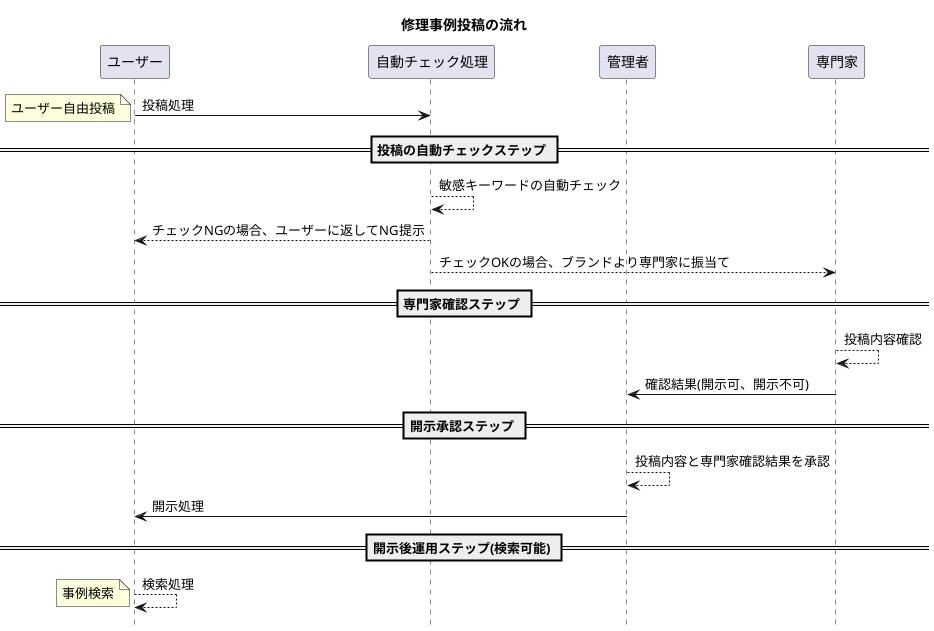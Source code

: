 @startuml
title 修理事例投稿の流れ
hide footbox

participant ユーザー as user
participant 自動チェック処理 as check
participant 管理者 as admin
participant 専門家 as special

user -> check: 投稿処理
note left: ユーザー自由投稿

== 投稿の自動チェックステップ ==

check --> check: 敏感キーワードの自動チェック
check --> user: チェックNGの場合、ユーザーに返してNG提示
check --> special: チェックOKの場合、ブランドより専門家に振当て

== 専門家確認ステップ ==

special --> special: 投稿内容確認
special -> admin: 確認結果(開示可、開示不可)

== 開示承認ステップ ==

admin --> admin: 投稿内容と専門家確認結果を承認
admin -> user: 開示処理

== 開示後運用ステップ(検索可能) ==

user --> user: 検索処理
note left: 事例検索

@enduml